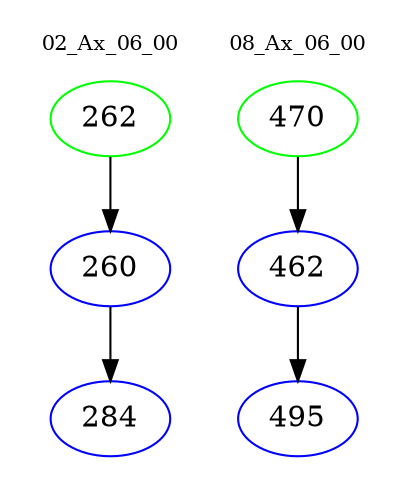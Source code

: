 digraph{
subgraph cluster_0 {
color = white
label = "02_Ax_06_00";
fontsize=10;
T0_262 [label="262", color="green"]
T0_262 -> T0_260 [color="black"]
T0_260 [label="260", color="blue"]
T0_260 -> T0_284 [color="black"]
T0_284 [label="284", color="blue"]
}
subgraph cluster_1 {
color = white
label = "08_Ax_06_00";
fontsize=10;
T1_470 [label="470", color="green"]
T1_470 -> T1_462 [color="black"]
T1_462 [label="462", color="blue"]
T1_462 -> T1_495 [color="black"]
T1_495 [label="495", color="blue"]
}
}
